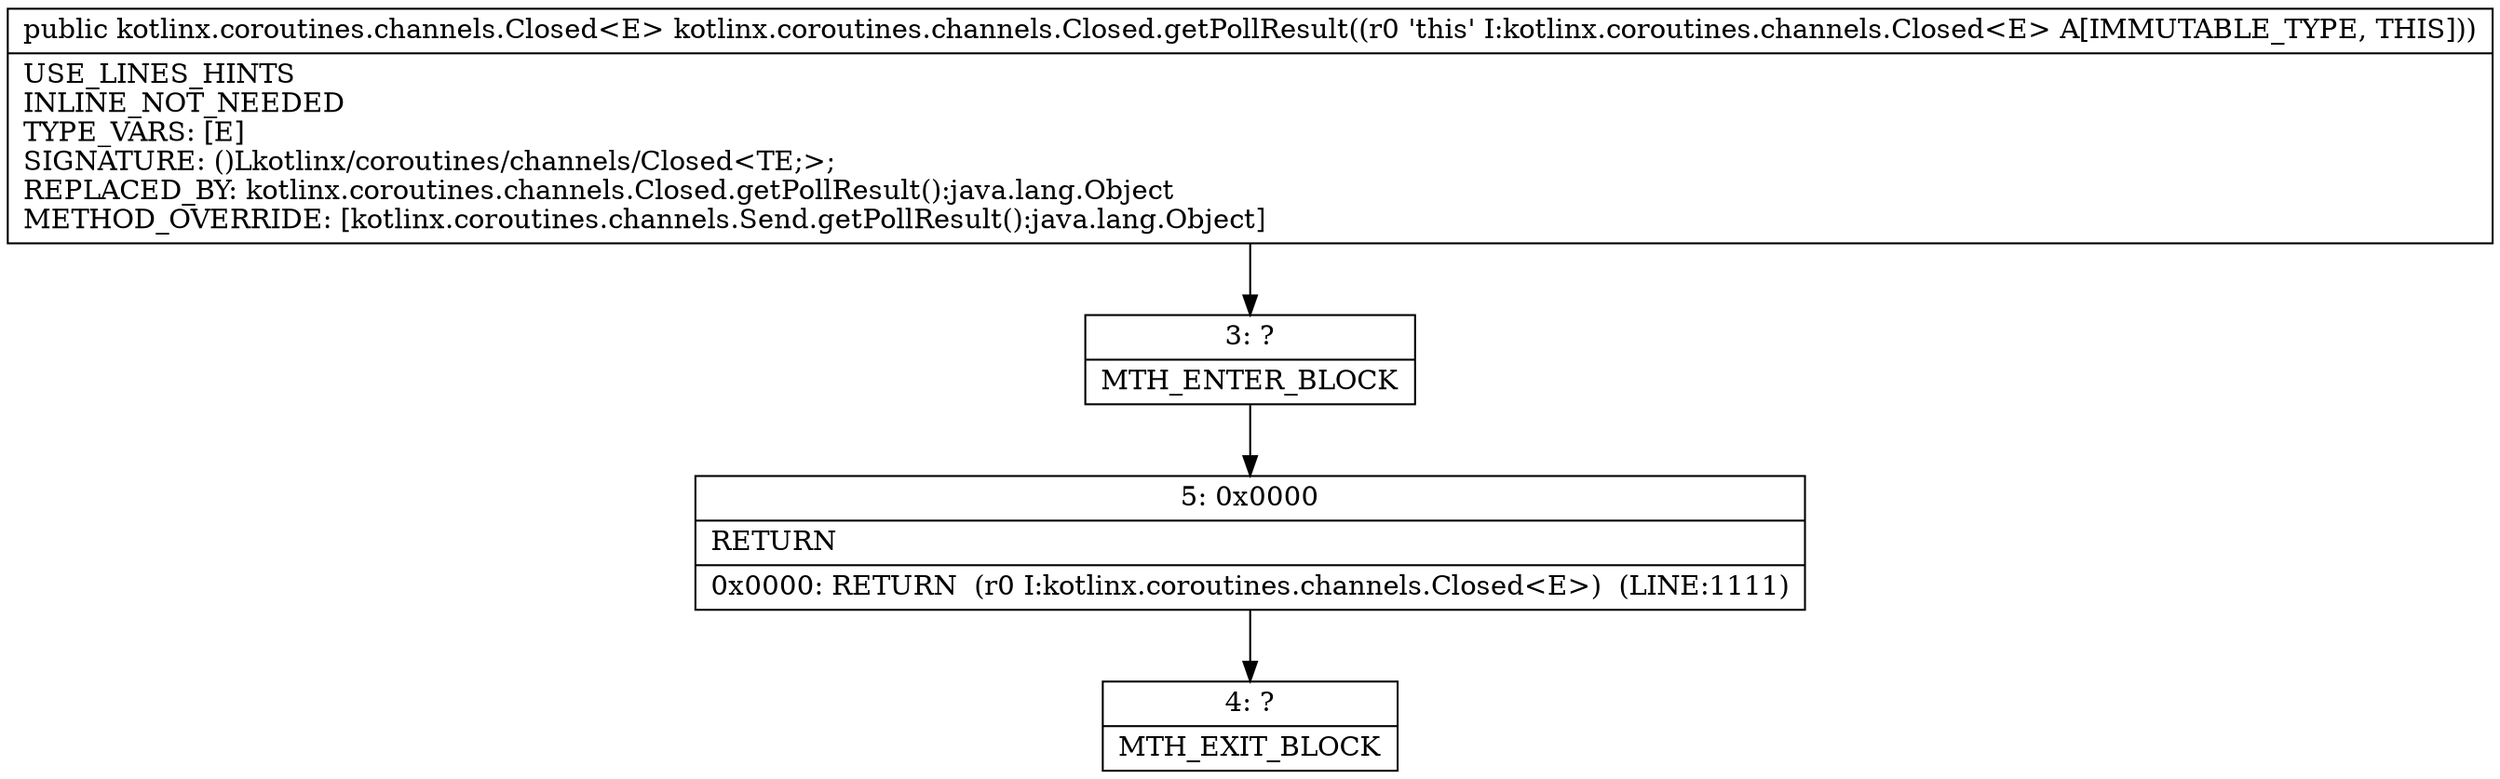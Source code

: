 digraph "CFG forkotlinx.coroutines.channels.Closed.getPollResult()Lkotlinx\/coroutines\/channels\/Closed;" {
Node_3 [shape=record,label="{3\:\ ?|MTH_ENTER_BLOCK\l}"];
Node_5 [shape=record,label="{5\:\ 0x0000|RETURN\l|0x0000: RETURN  (r0 I:kotlinx.coroutines.channels.Closed\<E\>)  (LINE:1111)\l}"];
Node_4 [shape=record,label="{4\:\ ?|MTH_EXIT_BLOCK\l}"];
MethodNode[shape=record,label="{public kotlinx.coroutines.channels.Closed\<E\> kotlinx.coroutines.channels.Closed.getPollResult((r0 'this' I:kotlinx.coroutines.channels.Closed\<E\> A[IMMUTABLE_TYPE, THIS]))  | USE_LINES_HINTS\lINLINE_NOT_NEEDED\lTYPE_VARS: [E]\lSIGNATURE: ()Lkotlinx\/coroutines\/channels\/Closed\<TE;\>;\lREPLACED_BY: kotlinx.coroutines.channels.Closed.getPollResult():java.lang.Object\lMETHOD_OVERRIDE: [kotlinx.coroutines.channels.Send.getPollResult():java.lang.Object]\l}"];
MethodNode -> Node_3;Node_3 -> Node_5;
Node_5 -> Node_4;
}

